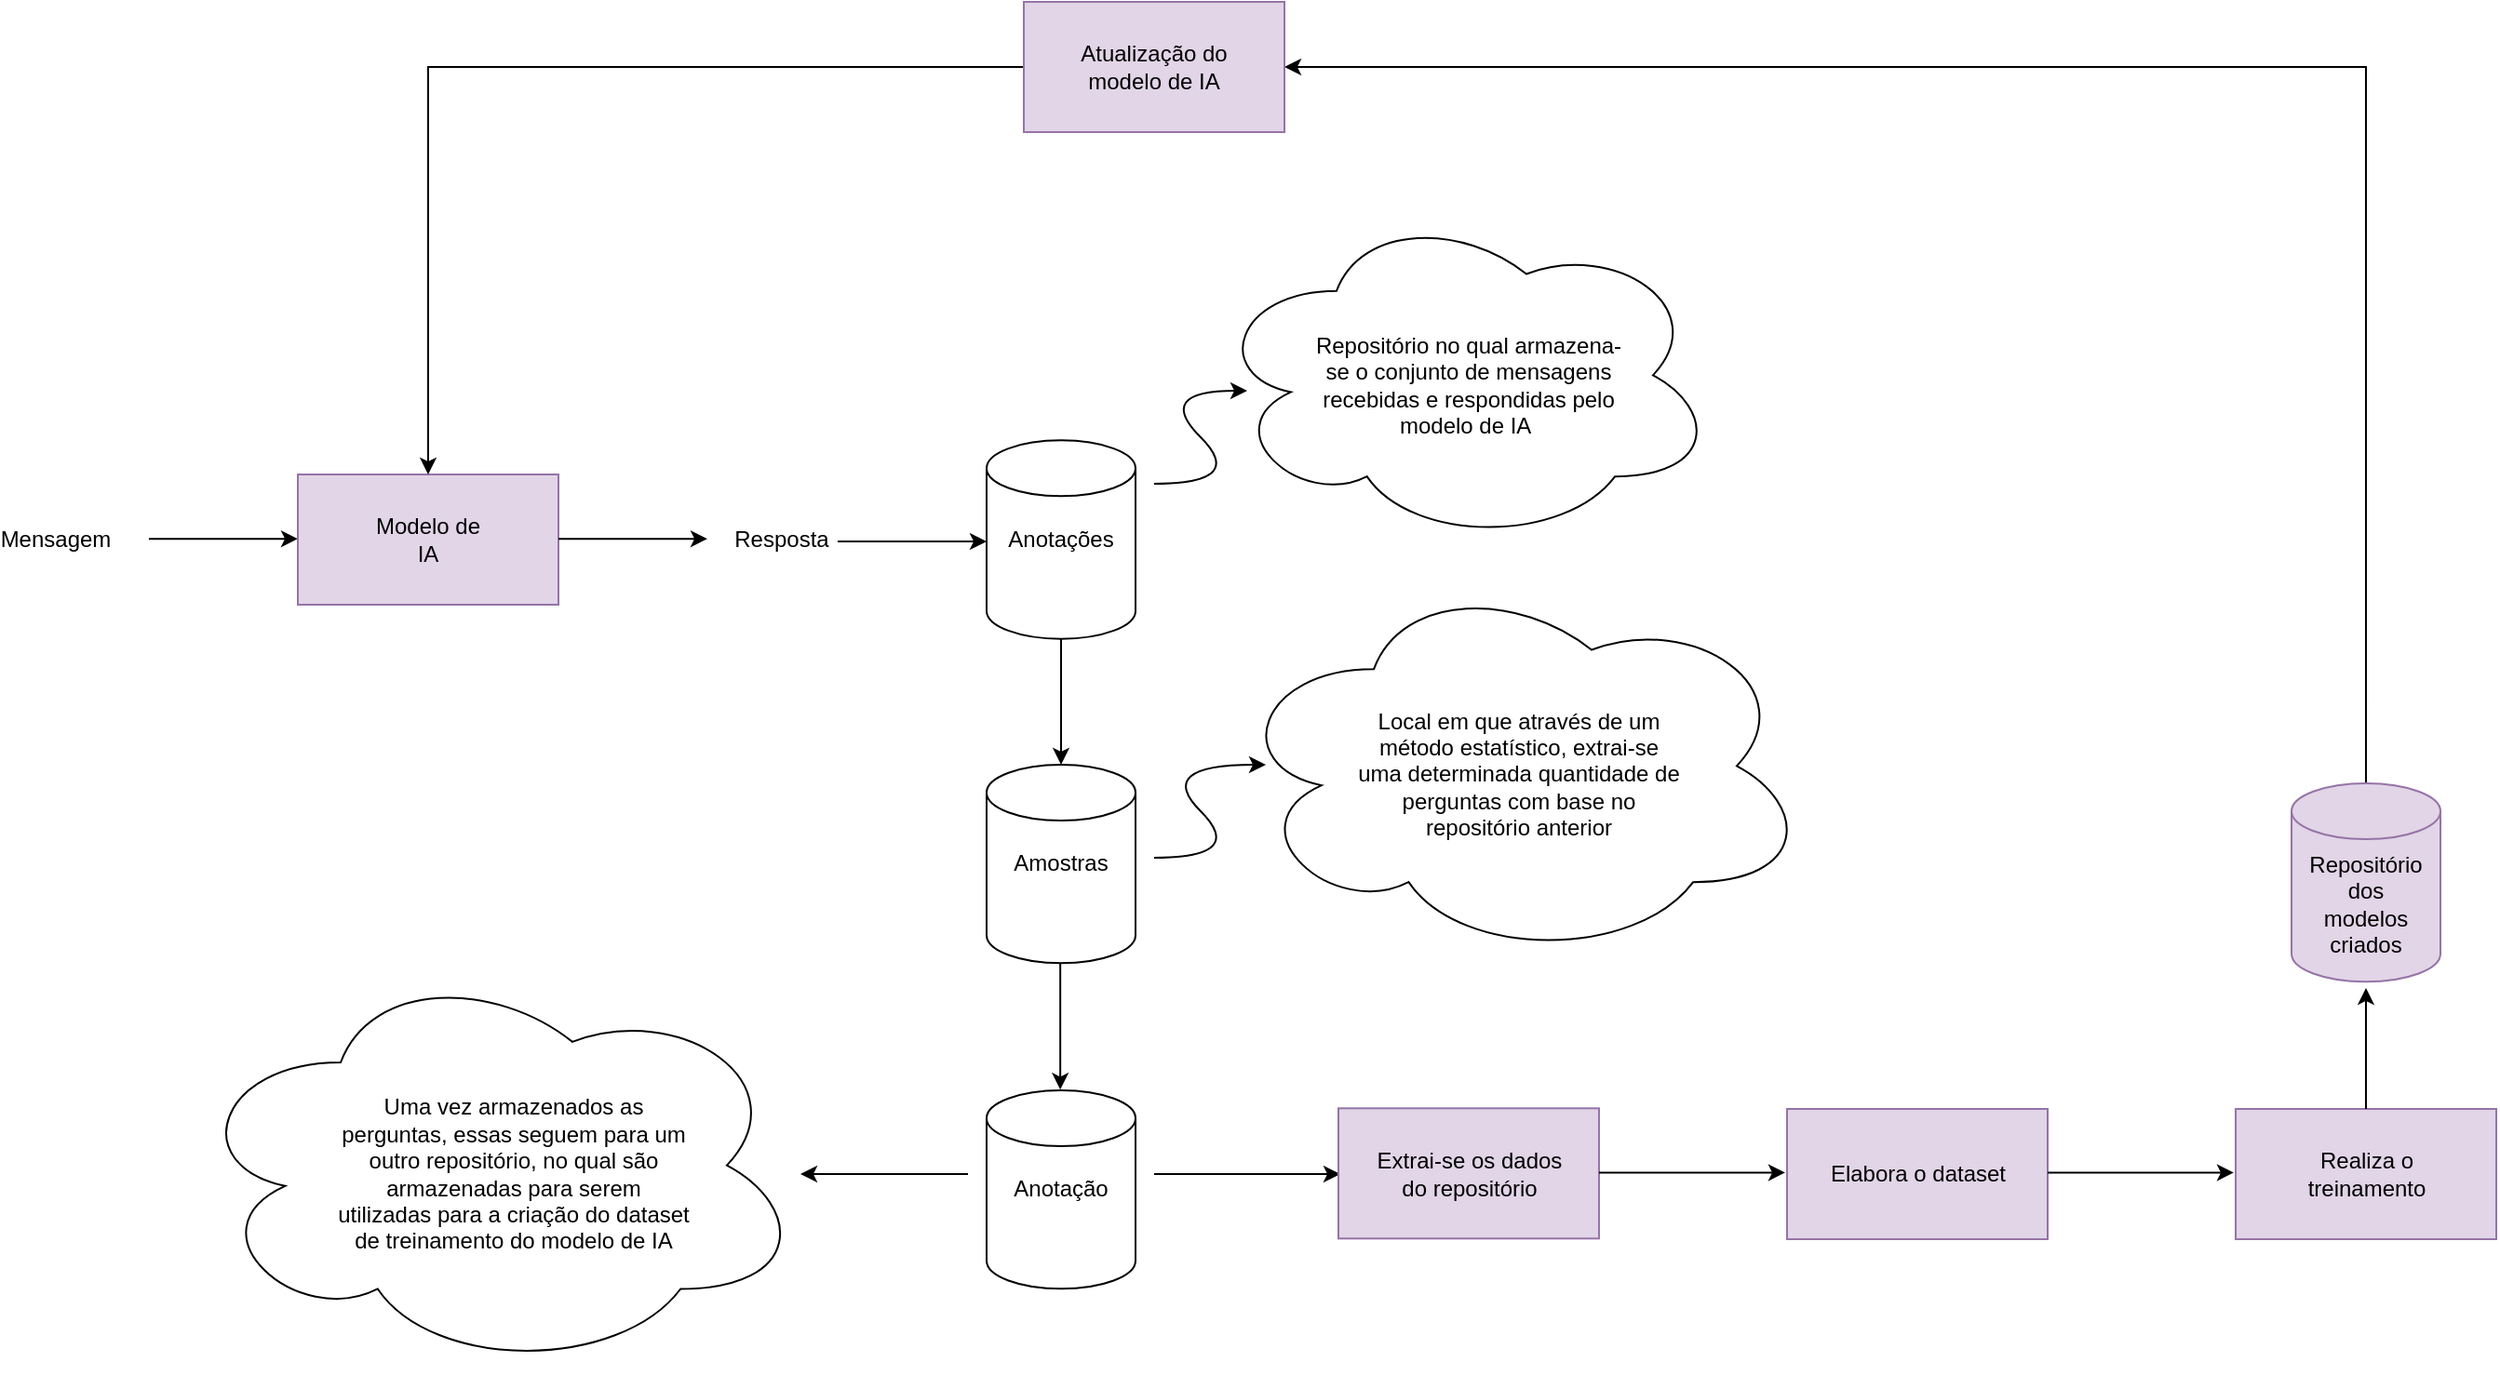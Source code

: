 <mxfile version="24.7.7">
  <diagram name="Página-1" id="_VFJTtvU-go8s2D49URr">
    <mxGraphModel dx="1948" dy="1933" grid="1" gridSize="10" guides="1" tooltips="1" connect="1" arrows="1" fold="1" page="1" pageScale="1" pageWidth="827" pageHeight="1169" math="0" shadow="0">
      <root>
        <mxCell id="0" />
        <mxCell id="1" parent="0" />
        <mxCell id="5odvd3Q7TWwzpOIfsDg--1" value="Mensagem" style="text;html=1;align=center;verticalAlign=middle;whiteSpace=wrap;rounded=0;" vertex="1" parent="1">
          <mxGeometry x="240" y="264" width="60" height="30" as="geometry" />
        </mxCell>
        <mxCell id="5odvd3Q7TWwzpOIfsDg--2" value="" style="endArrow=classic;html=1;rounded=0;" edge="1" parent="1">
          <mxGeometry width="50" height="50" relative="1" as="geometry">
            <mxPoint x="320" y="278.57" as="sourcePoint" />
            <mxPoint x="400" y="278.57" as="targetPoint" />
          </mxGeometry>
        </mxCell>
        <mxCell id="5odvd3Q7TWwzpOIfsDg--3" value="" style="rounded=0;whiteSpace=wrap;html=1;fillColor=#e1d5e7;strokeColor=#9673a6;" vertex="1" parent="1">
          <mxGeometry x="400" y="244" width="140" height="70" as="geometry" />
        </mxCell>
        <mxCell id="5odvd3Q7TWwzpOIfsDg--4" value="Modelo de IA" style="text;html=1;align=center;verticalAlign=middle;whiteSpace=wrap;rounded=0;" vertex="1" parent="1">
          <mxGeometry x="440" y="264" width="60" height="30" as="geometry" />
        </mxCell>
        <mxCell id="5odvd3Q7TWwzpOIfsDg--5" value="Resposta" style="text;html=1;align=center;verticalAlign=middle;whiteSpace=wrap;rounded=0;" vertex="1" parent="1">
          <mxGeometry x="630" y="264" width="60" height="30" as="geometry" />
        </mxCell>
        <mxCell id="5odvd3Q7TWwzpOIfsDg--6" value="" style="endArrow=classic;html=1;rounded=0;" edge="1" parent="1">
          <mxGeometry width="50" height="50" relative="1" as="geometry">
            <mxPoint x="540" y="278.57" as="sourcePoint" />
            <mxPoint x="620" y="278.57" as="targetPoint" />
          </mxGeometry>
        </mxCell>
        <mxCell id="5odvd3Q7TWwzpOIfsDg--7" value="" style="endArrow=classic;html=1;rounded=0;" edge="1" parent="1">
          <mxGeometry width="50" height="50" relative="1" as="geometry">
            <mxPoint x="690" y="280" as="sourcePoint" />
            <mxPoint x="770" y="280" as="targetPoint" />
          </mxGeometry>
        </mxCell>
        <mxCell id="5odvd3Q7TWwzpOIfsDg--8" value="" style="shape=cylinder3;whiteSpace=wrap;html=1;boundedLbl=1;backgroundOutline=1;size=15;" vertex="1" parent="1">
          <mxGeometry x="770" y="225.67" width="80" height="106.67" as="geometry" />
        </mxCell>
        <mxCell id="5odvd3Q7TWwzpOIfsDg--9" value="Anotações" style="text;html=1;align=center;verticalAlign=middle;whiteSpace=wrap;rounded=0;" vertex="1" parent="1">
          <mxGeometry x="780" y="264" width="60" height="30" as="geometry" />
        </mxCell>
        <mxCell id="5odvd3Q7TWwzpOIfsDg--10" value="" style="ellipse;shape=cloud;whiteSpace=wrap;html=1;" vertex="1" parent="1">
          <mxGeometry x="890" y="100" width="271.99" height="181.33" as="geometry" />
        </mxCell>
        <mxCell id="5odvd3Q7TWwzpOIfsDg--11" value="" style="curved=1;endArrow=classic;html=1;rounded=0;" edge="1" parent="1">
          <mxGeometry width="50" height="50" relative="1" as="geometry">
            <mxPoint x="860" y="249" as="sourcePoint" />
            <mxPoint x="910" y="199" as="targetPoint" />
            <Array as="points">
              <mxPoint x="910" y="249" />
              <mxPoint x="860" y="199" />
            </Array>
          </mxGeometry>
        </mxCell>
        <mxCell id="5odvd3Q7TWwzpOIfsDg--12" value="Repositório no qual armazena-se o conjunto de mensagens recebidas e respondidas pelo modelo de IA&amp;nbsp;" style="text;html=1;align=center;verticalAlign=middle;whiteSpace=wrap;rounded=0;" vertex="1" parent="1">
          <mxGeometry x="940.99" y="151.33" width="176" height="90" as="geometry" />
        </mxCell>
        <mxCell id="5odvd3Q7TWwzpOIfsDg--14" value="" style="endArrow=classic;html=1;rounded=0;exitX=0.5;exitY=1;exitDx=0;exitDy=0;exitPerimeter=0;" edge="1" parent="1" source="5odvd3Q7TWwzpOIfsDg--8">
          <mxGeometry width="50" height="50" relative="1" as="geometry">
            <mxPoint x="810" y="360" as="sourcePoint" />
            <mxPoint x="810" y="400" as="targetPoint" />
          </mxGeometry>
        </mxCell>
        <mxCell id="5odvd3Q7TWwzpOIfsDg--16" value="" style="shape=cylinder3;whiteSpace=wrap;html=1;boundedLbl=1;backgroundOutline=1;size=15;" vertex="1" parent="1">
          <mxGeometry x="770" y="400" width="80" height="106.67" as="geometry" />
        </mxCell>
        <mxCell id="5odvd3Q7TWwzpOIfsDg--17" value="Amostras" style="text;html=1;align=center;verticalAlign=middle;whiteSpace=wrap;rounded=0;" vertex="1" parent="1">
          <mxGeometry x="780" y="438.33" width="60" height="30" as="geometry" />
        </mxCell>
        <mxCell id="5odvd3Q7TWwzpOIfsDg--18" value="" style="ellipse;shape=cloud;whiteSpace=wrap;html=1;" vertex="1" parent="1">
          <mxGeometry x="900" y="296.67" width="311.99" height="208" as="geometry" />
        </mxCell>
        <mxCell id="5odvd3Q7TWwzpOIfsDg--20" value="" style="curved=1;endArrow=classic;html=1;rounded=0;" edge="1" parent="1">
          <mxGeometry width="50" height="50" relative="1" as="geometry">
            <mxPoint x="860" y="450" as="sourcePoint" />
            <mxPoint x="920" y="400" as="targetPoint" />
            <Array as="points">
              <mxPoint x="910" y="450" />
              <mxPoint x="860" y="400" />
            </Array>
          </mxGeometry>
        </mxCell>
        <mxCell id="5odvd3Q7TWwzpOIfsDg--22" value="Local em que através de um método estatístico, extrai-se uma determinada quantidade de perguntas com base no repositório anterior" style="text;html=1;align=center;verticalAlign=middle;whiteSpace=wrap;rounded=0;" vertex="1" parent="1">
          <mxGeometry x="968" y="360" width="176" height="90" as="geometry" />
        </mxCell>
        <mxCell id="5odvd3Q7TWwzpOIfsDg--23" value="" style="endArrow=classic;html=1;rounded=0;exitX=0.5;exitY=1;exitDx=0;exitDy=0;exitPerimeter=0;" edge="1" parent="1">
          <mxGeometry width="50" height="50" relative="1" as="geometry">
            <mxPoint x="809.58" y="506.67" as="sourcePoint" />
            <mxPoint x="809.58" y="574.67" as="targetPoint" />
          </mxGeometry>
        </mxCell>
        <mxCell id="5odvd3Q7TWwzpOIfsDg--24" value="" style="shape=cylinder3;whiteSpace=wrap;html=1;boundedLbl=1;backgroundOutline=1;size=15;" vertex="1" parent="1">
          <mxGeometry x="770" y="575" width="80" height="106.67" as="geometry" />
        </mxCell>
        <mxCell id="5odvd3Q7TWwzpOIfsDg--26" value="Anotação" style="text;html=1;align=center;verticalAlign=middle;whiteSpace=wrap;rounded=0;" vertex="1" parent="1">
          <mxGeometry x="780" y="613.33" width="60" height="30" as="geometry" />
        </mxCell>
        <mxCell id="5odvd3Q7TWwzpOIfsDg--28" value="" style="ellipse;shape=cloud;whiteSpace=wrap;html=1;" vertex="1" parent="1">
          <mxGeometry x="340" y="504.67" width="331.99" height="221.34" as="geometry" />
        </mxCell>
        <mxCell id="5odvd3Q7TWwzpOIfsDg--29" value="Uma vez armazenados as perguntas, essas seguem para um outro repositório, no qual são armazenadas para serem utilizadas para a criação do dataset de treinamento do modelo de IA" style="text;html=1;align=center;verticalAlign=middle;whiteSpace=wrap;rounded=0;" vertex="1" parent="1">
          <mxGeometry x="420" y="570.57" width="192" height="98.18" as="geometry" />
        </mxCell>
        <mxCell id="5odvd3Q7TWwzpOIfsDg--30" value="" style="endArrow=classic;html=1;rounded=0;" edge="1" parent="1">
          <mxGeometry width="50" height="50" relative="1" as="geometry">
            <mxPoint x="760" y="620" as="sourcePoint" />
            <mxPoint x="670" y="620" as="targetPoint" />
          </mxGeometry>
        </mxCell>
        <mxCell id="5odvd3Q7TWwzpOIfsDg--31" value="" style="endArrow=classic;html=1;rounded=0;" edge="1" parent="1">
          <mxGeometry width="50" height="50" relative="1" as="geometry">
            <mxPoint x="860" y="620" as="sourcePoint" />
            <mxPoint x="960" y="620" as="targetPoint" />
          </mxGeometry>
        </mxCell>
        <mxCell id="5odvd3Q7TWwzpOIfsDg--33" value="" style="rounded=0;whiteSpace=wrap;html=1;fillColor=#e1d5e7;strokeColor=#9673a6;" vertex="1" parent="1">
          <mxGeometry x="958.99" y="584.66" width="140" height="70" as="geometry" />
        </mxCell>
        <mxCell id="5odvd3Q7TWwzpOIfsDg--34" value="Extrai-se os dados do repositório" style="text;html=1;align=center;verticalAlign=middle;whiteSpace=wrap;rounded=0;" vertex="1" parent="1">
          <mxGeometry x="974.5" y="601.69" width="108.99" height="35.93" as="geometry" />
        </mxCell>
        <mxCell id="5odvd3Q7TWwzpOIfsDg--35" value="" style="endArrow=classic;html=1;rounded=0;" edge="1" parent="1">
          <mxGeometry width="50" height="50" relative="1" as="geometry">
            <mxPoint x="1098.99" y="619.23" as="sourcePoint" />
            <mxPoint x="1198.99" y="619.23" as="targetPoint" />
          </mxGeometry>
        </mxCell>
        <mxCell id="5odvd3Q7TWwzpOIfsDg--36" value="" style="rounded=0;whiteSpace=wrap;html=1;fillColor=#e1d5e7;strokeColor=#9673a6;" vertex="1" parent="1">
          <mxGeometry x="1200" y="585" width="140" height="70" as="geometry" />
        </mxCell>
        <mxCell id="5odvd3Q7TWwzpOIfsDg--37" value="Elabora o dataset" style="text;html=1;align=center;verticalAlign=middle;whiteSpace=wrap;rounded=0;" vertex="1" parent="1">
          <mxGeometry x="1215.51" y="602.03" width="108.99" height="35.93" as="geometry" />
        </mxCell>
        <mxCell id="5odvd3Q7TWwzpOIfsDg--38" value="" style="endArrow=classic;html=1;rounded=0;" edge="1" parent="1">
          <mxGeometry width="50" height="50" relative="1" as="geometry">
            <mxPoint x="1340" y="619.23" as="sourcePoint" />
            <mxPoint x="1440" y="619.23" as="targetPoint" />
          </mxGeometry>
        </mxCell>
        <mxCell id="5odvd3Q7TWwzpOIfsDg--39" value="" style="rounded=0;whiteSpace=wrap;html=1;fillColor=#e1d5e7;strokeColor=#9673a6;" vertex="1" parent="1">
          <mxGeometry x="1441.01" y="585" width="140" height="70" as="geometry" />
        </mxCell>
        <mxCell id="5odvd3Q7TWwzpOIfsDg--40" value="Realiza o treinamento" style="text;html=1;align=center;verticalAlign=middle;whiteSpace=wrap;rounded=0;" vertex="1" parent="1">
          <mxGeometry x="1456.52" y="602.03" width="108.99" height="35.93" as="geometry" />
        </mxCell>
        <mxCell id="5odvd3Q7TWwzpOIfsDg--49" style="edgeStyle=orthogonalEdgeStyle;rounded=0;orthogonalLoop=1;jettySize=auto;html=1;exitX=0.5;exitY=0;exitDx=0;exitDy=0;exitPerimeter=0;entryX=1;entryY=0.5;entryDx=0;entryDy=0;" edge="1" parent="1" source="5odvd3Q7TWwzpOIfsDg--41" target="5odvd3Q7TWwzpOIfsDg--47">
          <mxGeometry relative="1" as="geometry" />
        </mxCell>
        <mxCell id="5odvd3Q7TWwzpOIfsDg--41" value="" style="shape=cylinder3;whiteSpace=wrap;html=1;boundedLbl=1;backgroundOutline=1;size=15;fillColor=#e1d5e7;strokeColor=#9673a6;" vertex="1" parent="1">
          <mxGeometry x="1471.01" y="410" width="80" height="106.67" as="geometry" />
        </mxCell>
        <mxCell id="5odvd3Q7TWwzpOIfsDg--42" value="Repositório dos modelos criados" style="text;html=1;align=center;verticalAlign=middle;whiteSpace=wrap;rounded=0;" vertex="1" parent="1">
          <mxGeometry x="1481.01" y="460.0" width="60" height="30" as="geometry" />
        </mxCell>
        <mxCell id="5odvd3Q7TWwzpOIfsDg--44" value="" style="endArrow=classic;html=1;rounded=0;exitX=0.5;exitY=0;exitDx=0;exitDy=0;" edge="1" parent="1" source="5odvd3Q7TWwzpOIfsDg--39">
          <mxGeometry width="50" height="50" relative="1" as="geometry">
            <mxPoint x="1515.51" y="570.57" as="sourcePoint" />
            <mxPoint x="1511" y="520" as="targetPoint" />
          </mxGeometry>
        </mxCell>
        <mxCell id="5odvd3Q7TWwzpOIfsDg--50" style="edgeStyle=orthogonalEdgeStyle;rounded=0;orthogonalLoop=1;jettySize=auto;html=1;exitX=0;exitY=0.5;exitDx=0;exitDy=0;entryX=0.5;entryY=0;entryDx=0;entryDy=0;" edge="1" parent="1" source="5odvd3Q7TWwzpOIfsDg--47" target="5odvd3Q7TWwzpOIfsDg--3">
          <mxGeometry relative="1" as="geometry" />
        </mxCell>
        <mxCell id="5odvd3Q7TWwzpOIfsDg--47" value="" style="rounded=0;whiteSpace=wrap;html=1;fillColor=#e1d5e7;strokeColor=#9673a6;" vertex="1" parent="1">
          <mxGeometry x="790" y="-10" width="140" height="70" as="geometry" />
        </mxCell>
        <mxCell id="5odvd3Q7TWwzpOIfsDg--48" value="Atualização do modelo de IA" style="text;html=1;align=center;verticalAlign=middle;whiteSpace=wrap;rounded=0;" vertex="1" parent="1">
          <mxGeometry x="810" width="100" height="50" as="geometry" />
        </mxCell>
      </root>
    </mxGraphModel>
  </diagram>
</mxfile>
